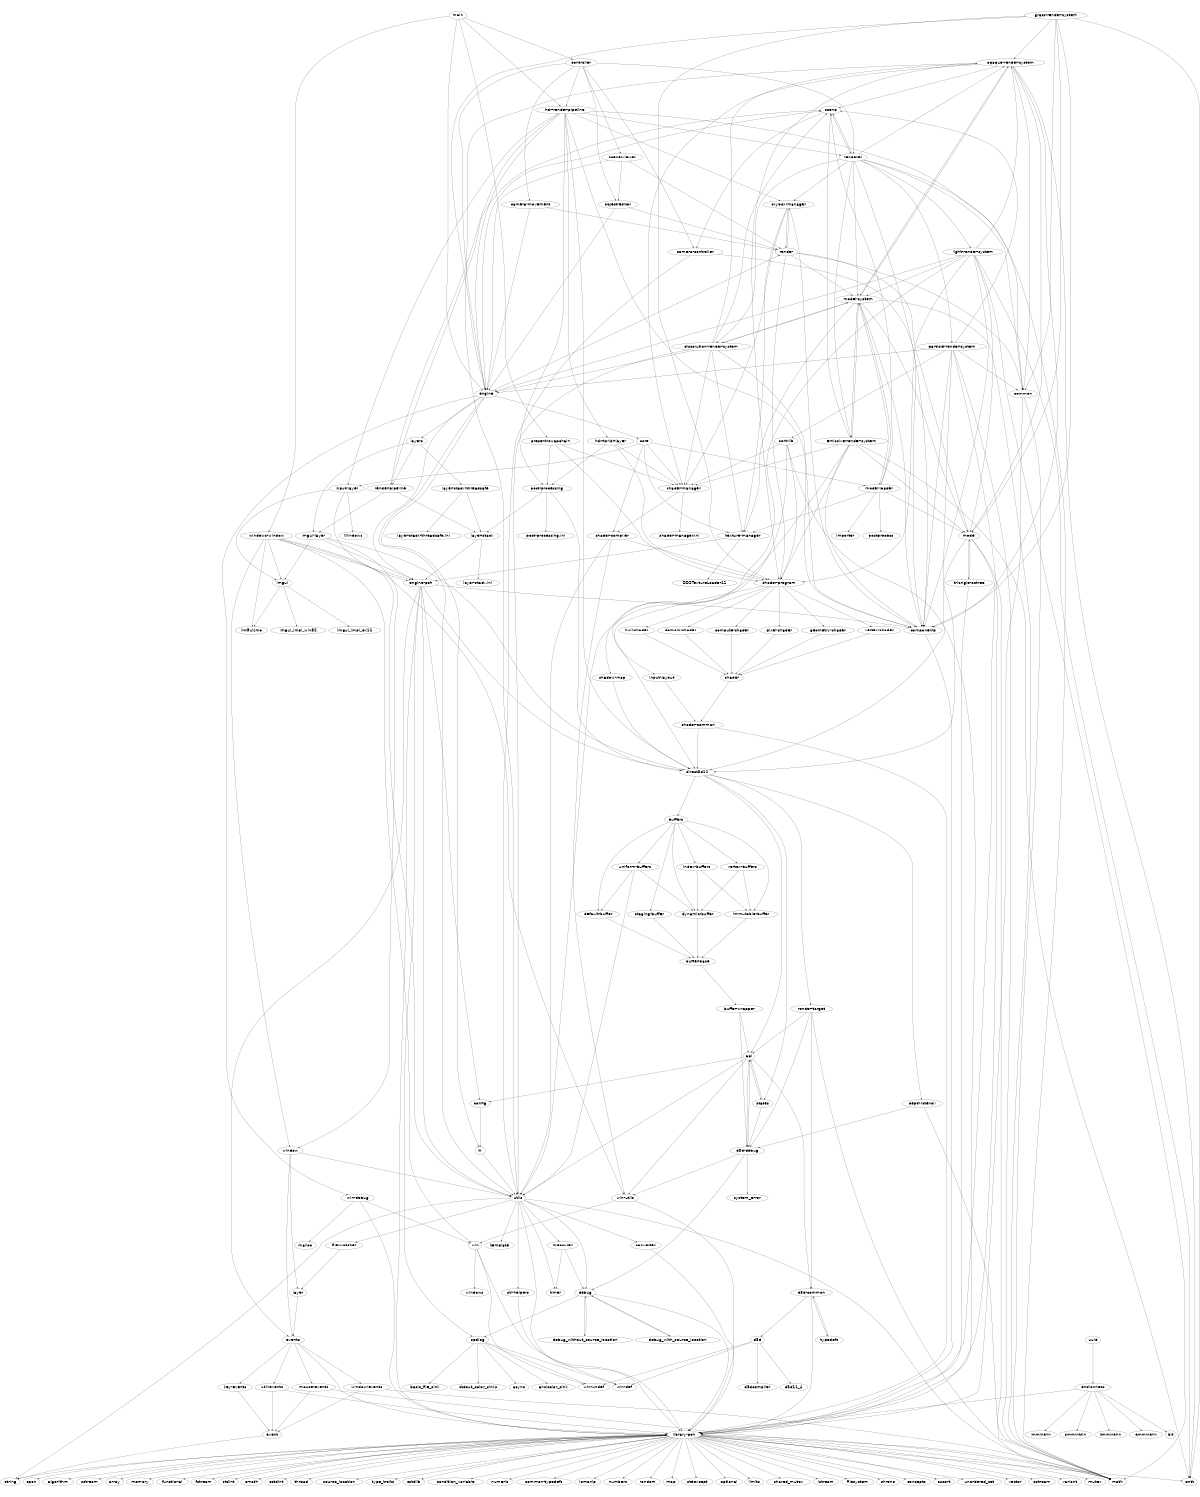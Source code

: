 digraph "source tree" {
    overlap=scale;
    size="8,10";
    ratio="fill";
    fontsize="32";
    fontname="Helvetica";
	node [fontsize="32", fontname="Helvetica"]
	clusterrank="local";
	"grass-render-system" -> "opaque-render-system"
	"skybox-manager" -> "shader-manager"
	"dynamic-buffer" -> "buffer-base"
	"core" -> "texture-manager"
	"hdr-to-ldr-layer" -> "post-processing"
	"main" -> "engine"
	"api" -> "states"
	"renderer" -> "math"
	"engine" -> "utils"
	"model" -> "library-pch"
	"particle-render-system" -> "library-pch"
	"compute-shader" -> "shader"
	"input-layer" -> "Windows"
	"renderer" -> "emissive-render-system"
	"spdlog" -> "win-undef"
	"light-render-system" -> "entt"
	"default-buffer" -> "buffer-base"
	"shader-program" -> "pixel-shader"
	"d3d-common" -> "typedefs"
	"engine-pch" -> "config"
	"dissolution-render-system" -> "utils"
	"render" -> "common"
	"light-render-system" -> "engine"
	"utils" -> "stl-helpers"
	"library-pch" -> "mutex"
	"buffers" -> "index-buffers"
	"model-loader" -> "scene"
	"shader-program" -> "geometry-shader"
	"shader-program" -> "input-layout"
	"hdr-render-pipeline" -> "hdr-to-ldr-layer"
	"dissolution-render-system" -> "opaque-render-system"
	"renderer" -> "dissolution-render-system"
	"windows-window" -> "window"
	"windows-window" -> "win"
	"hdr-render-pipeline" -> "skybox-manager"
	"buffer-wrapper" -> "api"
	"render-target" -> "d3d-debug"
	"imgui-layer" -> "direct3d11"
	"engine" -> "win-debug"
	"dissolution-render-system" -> "model-system"
	"input-layout" -> "shader-common"
	"sort-lib" -> "direct3d11"
	"d3d-debug" -> "system_error"
	"dissolution-render-system" -> "components"
	"hdr-render-pipeline" -> "components"
	"grass-render-system" -> "engine"
	"index-buffers" -> "dynamic-buffer"
	"components" -> "library-pch"
	"particle-render-system" -> "common"
	"library-pch" -> "span"
	"emissive-render-system" -> "scene"
	"shader-compiler" -> "shader-program"
	"d3d" -> "d3d11_4"
	"layers" -> "imgui-layer"
	"grass-render-system" -> "shader-program"
	"uniform-buffers" -> "default-buffer"
	"d3d-debug" -> "api"
	"spdlog" -> "win-def"
	"opaque-render-system" -> "entt"
	"model-loader" -> "Importer"
	"triangle-octree" -> "library-pch"
	"direct3d11" -> "buffers"
	"render-target" -> "math"
	"emissive-render-system" -> "utils"
	"d3d-debug" -> "win-utils"
	"light-render-system" -> "components"
	"buffers" -> "uniform-buffers"
	"typedefs" -> "d3d-common"
	"shader-program" -> "compute-shader"
	"renderer" -> "light-render-system"
	"d3d" -> "win-def"
	"library-pch" -> "algorithm"
	"library-pch" -> "sstream"
	"endianness" -> "library-pch"
	"core" -> "shader-compiler"
	"engine" -> "ini"
	"scene" -> "camera-controller"
	"renderer" -> "components"
	"main" -> "hdr-render-pipeline"
	"library-pch" -> "array"
	"utils" -> "math"
	"hdr-render-pipeline" -> "post-processing"
	"model-loader" -> "postprocess"
	"shader-compiler" -> "win-utils"
	"main" -> "windows-window"
	"light-render-system" -> "model-system"
	"endianness" -> "emmintrin"
	"endianness" -> "bit"
	"shader-manager" -> "shader-manager.inl"
	"buffer-base" -> "buffer-wrapper"
	"library-pch" -> "memory"
	"scene-viewer" -> "render"
	"library-pch" -> "functional"
	"library-pch" -> "fstream"
	"events" -> "mouse-events"
	"engine-pch" -> "spdlog"
	"dissolution-render-system" -> "shader-manager"
	"dissolution-render-system" -> "scene"
	"windows-window" -> "imgui"
	"camera-controller" -> "utils"
	"library-pch" -> "stdint"
	"mouse-events" -> "math"
	"direct3d11" -> "render-target"
	"utils" -> "debug"
	"sort-lib" -> "shader-program"
	"vertex-shader" -> "shader"
	"win-utils" -> "library-pch"
	"engine-pch" -> "components"
	"api" -> "win-utils"
	"engine-pch" -> "utils"
	"light-render-system" -> "math"
	"render-pipeline" -> "imgui-layer"
	"common" -> "library-pch"
	"engine-pch" -> "events"
	"pixel-shader" -> "shader"
	"windows-window" -> "utils"
	"hdr-render-pipeline" -> "direct3d11"
	"layer-stack-threadsafe" -> "layer-stack"
	"win-utils" -> "win"
	"debug" -> "library-pch"
	"library-pch" -> "cmath"
	"d3d-common" -> "d3d"
	"key-events" -> "event"
	"emissive-render-system" -> "model"
	"uniform-buffers" -> "utils"
	"emissive-render-system" -> "shader-manager"
	"model-system" -> "model"
	"shader-program" -> "vertex-shader"
	"library-pch" -> "cstdint"
	"library-pch" -> "math"
	"render" -> "model-system"
	"library-pch" -> "thread"
	"layer" -> "events"
	"debug" -> "debug_without_source_location"
	"utils" -> "timer"
	"file-watcher" -> "layer"
	"skybox-manager" -> "components"
	"scene" -> "renderer"
	"controller" -> "hdr-render-pipeline"
	"common" -> "math"
	"debug" -> "spdlog"
	"d3d" -> "d3dcompiler"
	"particle-render-system" -> "scene"
	"shadow-map" -> "direct3d11"
	"opaque-render-system" -> "model-system"
	"model-system" -> "components"
	"library-pch" -> "source_location"
	"render-pipeline" -> "layer-stack"
	"window-events" -> "math"
	"light-render-system" -> "shader-program"
	"model-loader" -> "texture-manager"
	"controller" -> "engine"
	"engine-pch" -> "direct3d11"
	"core" -> "shader-manager"
	"particle-render-system" -> "sort-lib"
	"model-system" -> "model-loader"
	"engine" -> "render"
	"library-pch" -> "type_traits"
	"texture-manager" -> "DDSTextureLoader11"
	"windows-window" -> "win-utils"
	"utils" -> "converter"
	"sort-lib" -> "shader-manager"
	"engine" -> "scene"
	"library-pch" -> "cstdlib"
	"utils" -> "measurer"
	"camera-controller" -> "components"
	"render" -> "shader-program"
	"win-debug" -> "win"
	"windows-window" -> "ImGuizmo"
	"windows-window" -> "engine-pch"
	"api" -> "utils"
	"library-pch" -> "condition_variable"
	"engine" -> "core"
	"win" -> "win-def"
	"library-pch" -> "numeric"
	"window" -> "events"
	"skybox-manager" -> "texture-manager"
	"win-debug" -> "malloc"
	"grass-render-system" -> "model"
	"hull-shader" -> "shader"
	"layer-stack-threadsafe" -> "layer-stack-threadsafe.inl"
	"hdr-render-pipeline" -> "input-layer"
	"model-system" -> "opaque-render-system"
	"grass-render-system" -> "components"
	"emissive-render-system" -> "entt"
	"opaque-render-system" -> "common"
	"library-pch" -> "common-typedefs"
	"library-pch" -> "iomanip"
	"sort-lib" -> "library-pch"
	"layer-stack" -> "engine-pch"
	"states" -> "d3d-debug"
	"grass-render-system" -> "common"
	"debug" -> "debug_with_source_location"
	"buffer-wrapper" -> "d3d-debug"
	"uuid" -> "endianness"
	"utils" -> "library-pch"
	"controller" -> "camera-movement"
	"utils" -> "string"
	"library-pch" -> "numbers"
	"stl-helpers" -> "library-pch"
	"shader-common" -> "direct3d11"
	"imgui-layer" -> "engine-pch"
	"measurer" -> "timer"
	"scene-viewer" -> "engine"
	"buffers" -> "staging-buffer"
	"d3d-debug" -> "debug"
	"opaque-render-system" -> "components"
	"depth-stencil" -> "math"
	"opaque-render-system" -> "model"
	"render-pipeline" -> "scene"
	"library-pch" -> "random"
	"camera-movement" -> "engine"
	"buffers" -> "dynamic-buffer"
	"index-buffers" -> "immutable-buffer"
	"controller" -> "object-editor"
	"present-swapchain" -> "shader-manager"
	"shader" -> "shader-common"
	"events" -> "util-events"
	"window-events" -> "event"
	"model" -> "direct3d11"
	"debug_with_source_location" -> "debug"
	"opaque-render-system" -> "shader-program"
	"model-system" -> "dissolution-render-system"
	"uniform-buffers" -> "dynamic-buffer"
	"post-processing" -> "post-processing.inl"
	"particle-render-system" -> "engine"
	"render" -> "model"
	"library-pch" -> "map"
	"hdr-to-ldr-layer" -> "shader-program"
	"shader-manager" -> "shader-compiler"
	"geometry-shader" -> "shader"
	"render-target" -> "d3d-common"
	"skybox-manager" -> "render"
	"layer-stack" -> "layer-stack.inl"
	"window" -> "layer"
	"imgui-layer" -> "imgui"
	"imgui-layer" -> "window"
	"hdr-to-ldr-layer" -> "shader-manager"
	"controller" -> "scene-viewer"
	"model" -> "math"
	"api" -> "d3d-common"
	"model-system" -> "emissive-render-system"
	"renderer" -> "particle-render-system"
	"opaque-render-system" -> "scene"
	"vertex-buffers" -> "immutable-buffer"
	"present-swapchain" -> "post-processing"
	"light-render-system" -> "shadow-map"
	"layers" -> "layer-stack-threadsafe"
	"opaque-render-system" -> "shader-manager"
	"spdlog" -> "basic_file_sink"
	"win" -> "win-undef"
	"vertex-buffers" -> "dynamic-buffer"
	"depth-stencil" -> "d3d-debug"
	"object-editor" -> "render"
	"render-target" -> "api"
	"win" -> "windows"
	"mouse-events" -> "event"
	"hdr-render-pipeline" -> "render-pipeline"
	"texture-manager" -> "engine-pch"
	"library-pch" -> "stdexcept"
	"shader-program" -> "hull-shader"
	"library-pch" -> "optional"
	"core" -> "input-layer"
	"endianness" -> "immintrin"
	"library-pch" -> "limits"
	"buffers" -> "default-buffer"
	"renderer" -> "opaque-render-system"
	"emissive-render-system" -> "components"
	"api" -> "d3d-debug"
	"post-processing" -> "direct3d11"
	"post-processing" -> "layer-stack"
	"domain-shader" -> "shader"
	"shader-common" -> "library-pch"
	"model-system" -> "math"
	"grass-render-system" -> "entt"
	"measurer" -> "debug"
	"dissolution-render-system" -> "texture-manager"
	"particle-render-system" -> "math"
	"ini" -> "utils"
	"imgui" -> "ImGuizmo"
	"particle-render-system" -> "components"
	"scene-viewer" -> "object-editor"
	"endianness" -> "smmintrin"
	"library-pch" -> "string"
	"particle-render-system" -> "direct3d11"
	"light-render-system" -> "model"
	"buffers" -> "vertex-buffers"
	"spdlog" -> "stdout_color_sinks"
	"utils" -> "file-watcher"
	"immutable-buffer" -> "buffer-base"
	"event" -> "string"
	"imgui" -> "imgui_impl_dx11"
	"endianness" -> "tmmintrin"
	"util-events" -> "event"
	"library-pch" -> "shared_mutex"
	"main" -> "present-swapchain"
	"emissive-render-system" -> "model-system"
	"direct3d11" -> "api"
	"library-pch" -> "istream"
	"library-pch" -> "entt"
	"opaque-render-system" -> "utils"
	"shader-compiler" -> "utils"
	"staging-buffer" -> "buffer-base"
	"library-pch" -> "filesystem"
	"model-loader" -> "model-system"
	"camera-movement" -> "render"
	"window" -> "utils"
	"object-editor" -> "engine"
	"library-pch" -> "chrono"
	"dissolution-render-system" -> "engine"
	"engine" -> "layers"
	"converter" -> "library-pch"
	"library-pch" -> "concepts"
	"utils" -> "template"
	"library-pch" -> "assert"
	"layers" -> "render-pipeline"
	"hdr-render-pipeline" -> "renderer"
	"events" -> "key-events"
	"input-layer" -> "imgui"
	"imgui" -> "imgui_impl_win32"
	"hdr-render-pipeline" -> "engine"
	"buffers" -> "immutable-buffer"
	"renderer" -> "model-system"
	"library-pch" -> "unordered_set"
	"light-render-system" -> "opaque-render-system"
	"util-events" -> "library-pch"
	"direct3d11" -> "states"
	"renderer" -> "common"
	"library-pch" -> "vector"
	"api" -> "config"
	"events" -> "library-pch"
	"renderer" -> "scene"
	"render" -> "skybox-manager"
	"d3d-common" -> "library-pch"
	"direct3d11" -> "depth-stencil"
	"shader-program" -> "domain-shader"
	"model-loader" -> "model"
	"main" -> "controller"
	"core" -> "model-loader"
	"input-layer" -> "engine-pch"
	"emissive-render-system" -> "shader-program"
	"controller" -> "camera-controller"
	"config" -> "ini"
	"present-swapchain" -> "shader-program"
	"model-system" -> "texture-manager"
	"hdr-render-pipeline" -> "common"
	"win-debug" -> "library-pch"
	"engine" -> "engine-pch"
	"d3d" -> "win-undef"
	"engine-pch" -> "library-pch"
	"controller" -> "renderer"
	"library-pch" -> "ostream"
	"library-pch" -> "variant"
	"events" -> "window-events"
	"renderer" -> "skybox-manager"
	"spdlog" -> "async"
	"spdlog" -> "ansicolor_sink"
	"debug_without_source_location" -> "debug"
	"model" -> "triangle-octree"
	"triangle-octree" -> "model"
	"states" -> "api"
}
